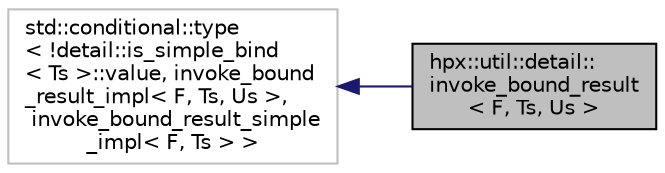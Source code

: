 digraph "hpx::util::detail::invoke_bound_result&lt; F, Ts, Us &gt;"
{
  edge [fontname="Helvetica",fontsize="10",labelfontname="Helvetica",labelfontsize="10"];
  node [fontname="Helvetica",fontsize="10",shape=record];
  rankdir="LR";
  Node4 [label="hpx::util::detail::\linvoke_bound_result\l\< F, Ts, Us \>",height=0.2,width=0.4,color="black", fillcolor="grey75", style="filled", fontcolor="black"];
  Node5 -> Node4 [dir="back",color="midnightblue",fontsize="10",style="solid",fontname="Helvetica"];
  Node5 [label="std::conditional::type\l\< !detail::is_simple_bind\l\< Ts \>::value, invoke_bound\l_result_impl\< F, Ts, Us \>,\l invoke_bound_result_simple\l_impl\< F, Ts \> \>",height=0.2,width=0.4,color="grey75", fillcolor="white", style="filled"];
}
